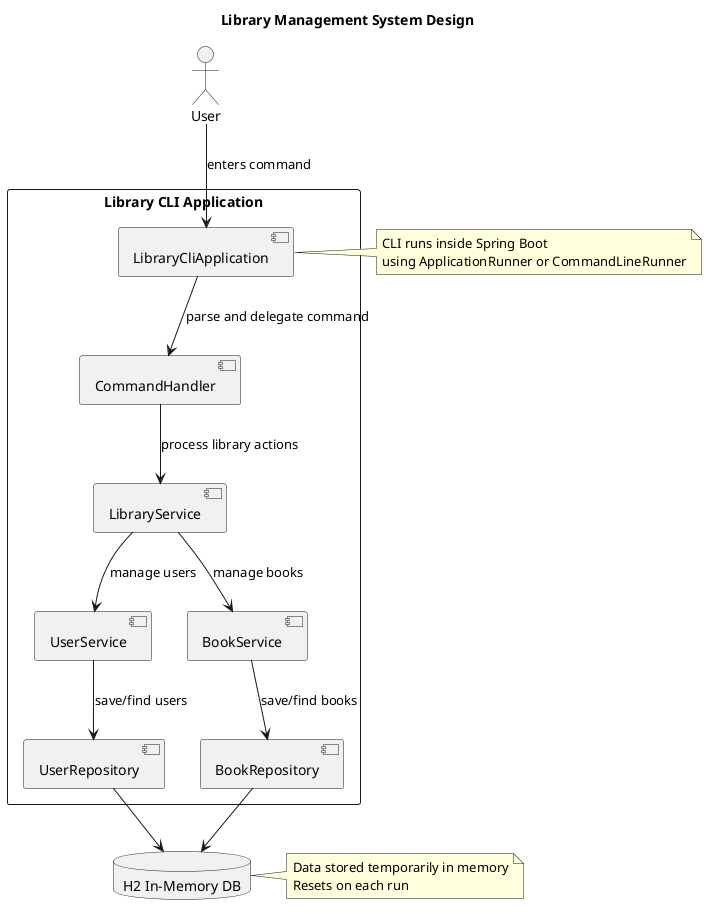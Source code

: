 @startuml
title Library Management System Design

actor User as user

rectangle "Library CLI Application" {
    component "LibraryCliApplication" as cli
    component "CommandHandler" as handler
    component "LibraryService" as service
    component "UserService" as userService
    component "BookService" as bookService
    component "UserRepository" as userRepo
    component "BookRepository" as bookRepo
}

database "H2 In-Memory DB" as h2

user --> cli : enters command
cli --> handler : parse and delegate command
handler --> service : process library actions
service --> userService : manage users
service --> bookService : manage books
userService --> userRepo : save/find users
bookService --> bookRepo : save/find books
userRepo --> h2
bookRepo --> h2

note right of cli
CLI runs inside Spring Boot
using ApplicationRunner or CommandLineRunner
end note

note right of h2
Data stored temporarily in memory
Resets on each run
end note

@enduml
